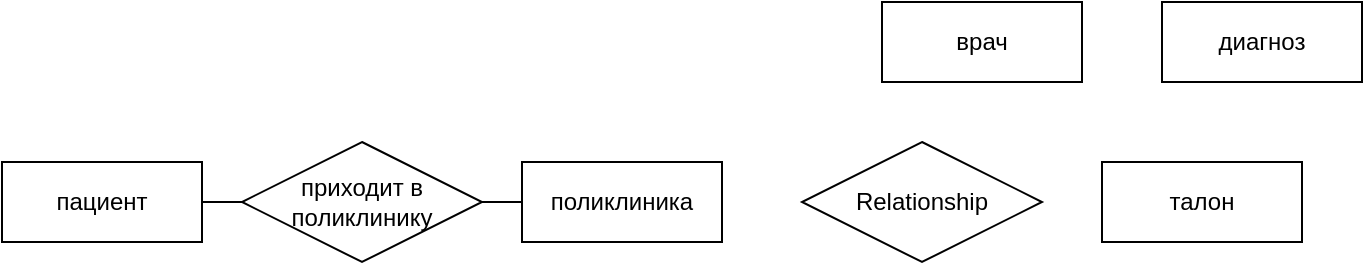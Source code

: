 <mxfile version="20.5.1" type="github">
  <diagram id="XHOEVwnyWTeCvoNkJ-Xo" name="Страница 1">
    <mxGraphModel dx="690" dy="411" grid="1" gridSize="10" guides="1" tooltips="1" connect="1" arrows="1" fold="1" page="1" pageScale="1" pageWidth="827" pageHeight="1169" math="0" shadow="0">
      <root>
        <mxCell id="0" />
        <mxCell id="1" parent="0" />
        <mxCell id="WQ4YvYCJKjrtq6efWlmo-14" style="edgeStyle=orthogonalEdgeStyle;rounded=0;orthogonalLoop=1;jettySize=auto;html=1;exitX=1;exitY=0.5;exitDx=0;exitDy=0;endArrow=none;endFill=0;" edge="1" parent="1" source="WQ4YvYCJKjrtq6efWlmo-1" target="WQ4YvYCJKjrtq6efWlmo-12">
          <mxGeometry relative="1" as="geometry" />
        </mxCell>
        <mxCell id="WQ4YvYCJKjrtq6efWlmo-1" value="пациент" style="whiteSpace=wrap;html=1;align=center;" vertex="1" parent="1">
          <mxGeometry x="60" y="160" width="100" height="40" as="geometry" />
        </mxCell>
        <mxCell id="WQ4YvYCJKjrtq6efWlmo-2" value="талон" style="whiteSpace=wrap;html=1;align=center;" vertex="1" parent="1">
          <mxGeometry x="610" y="160" width="100" height="40" as="geometry" />
        </mxCell>
        <mxCell id="WQ4YvYCJKjrtq6efWlmo-3" value="врач" style="whiteSpace=wrap;html=1;align=center;" vertex="1" parent="1">
          <mxGeometry x="500" y="80" width="100" height="40" as="geometry" />
        </mxCell>
        <mxCell id="WQ4YvYCJKjrtq6efWlmo-4" value="поликлиника" style="whiteSpace=wrap;html=1;align=center;" vertex="1" parent="1">
          <mxGeometry x="320" y="160" width="100" height="40" as="geometry" />
        </mxCell>
        <mxCell id="WQ4YvYCJKjrtq6efWlmo-5" value="диагноз" style="whiteSpace=wrap;html=1;align=center;" vertex="1" parent="1">
          <mxGeometry x="640" y="80" width="100" height="40" as="geometry" />
        </mxCell>
        <mxCell id="WQ4YvYCJKjrtq6efWlmo-15" style="edgeStyle=orthogonalEdgeStyle;rounded=0;orthogonalLoop=1;jettySize=auto;html=1;exitX=1;exitY=0.5;exitDx=0;exitDy=0;endArrow=none;endFill=0;" edge="1" parent="1" source="WQ4YvYCJKjrtq6efWlmo-12" target="WQ4YvYCJKjrtq6efWlmo-4">
          <mxGeometry relative="1" as="geometry" />
        </mxCell>
        <mxCell id="WQ4YvYCJKjrtq6efWlmo-12" value="приходит в поликлинику" style="shape=rhombus;perimeter=rhombusPerimeter;whiteSpace=wrap;html=1;align=center;" vertex="1" parent="1">
          <mxGeometry x="180" y="150" width="120" height="60" as="geometry" />
        </mxCell>
        <mxCell id="WQ4YvYCJKjrtq6efWlmo-13" value="Relationship" style="shape=rhombus;perimeter=rhombusPerimeter;whiteSpace=wrap;html=1;align=center;" vertex="1" parent="1">
          <mxGeometry x="460" y="150" width="120" height="60" as="geometry" />
        </mxCell>
      </root>
    </mxGraphModel>
  </diagram>
</mxfile>
